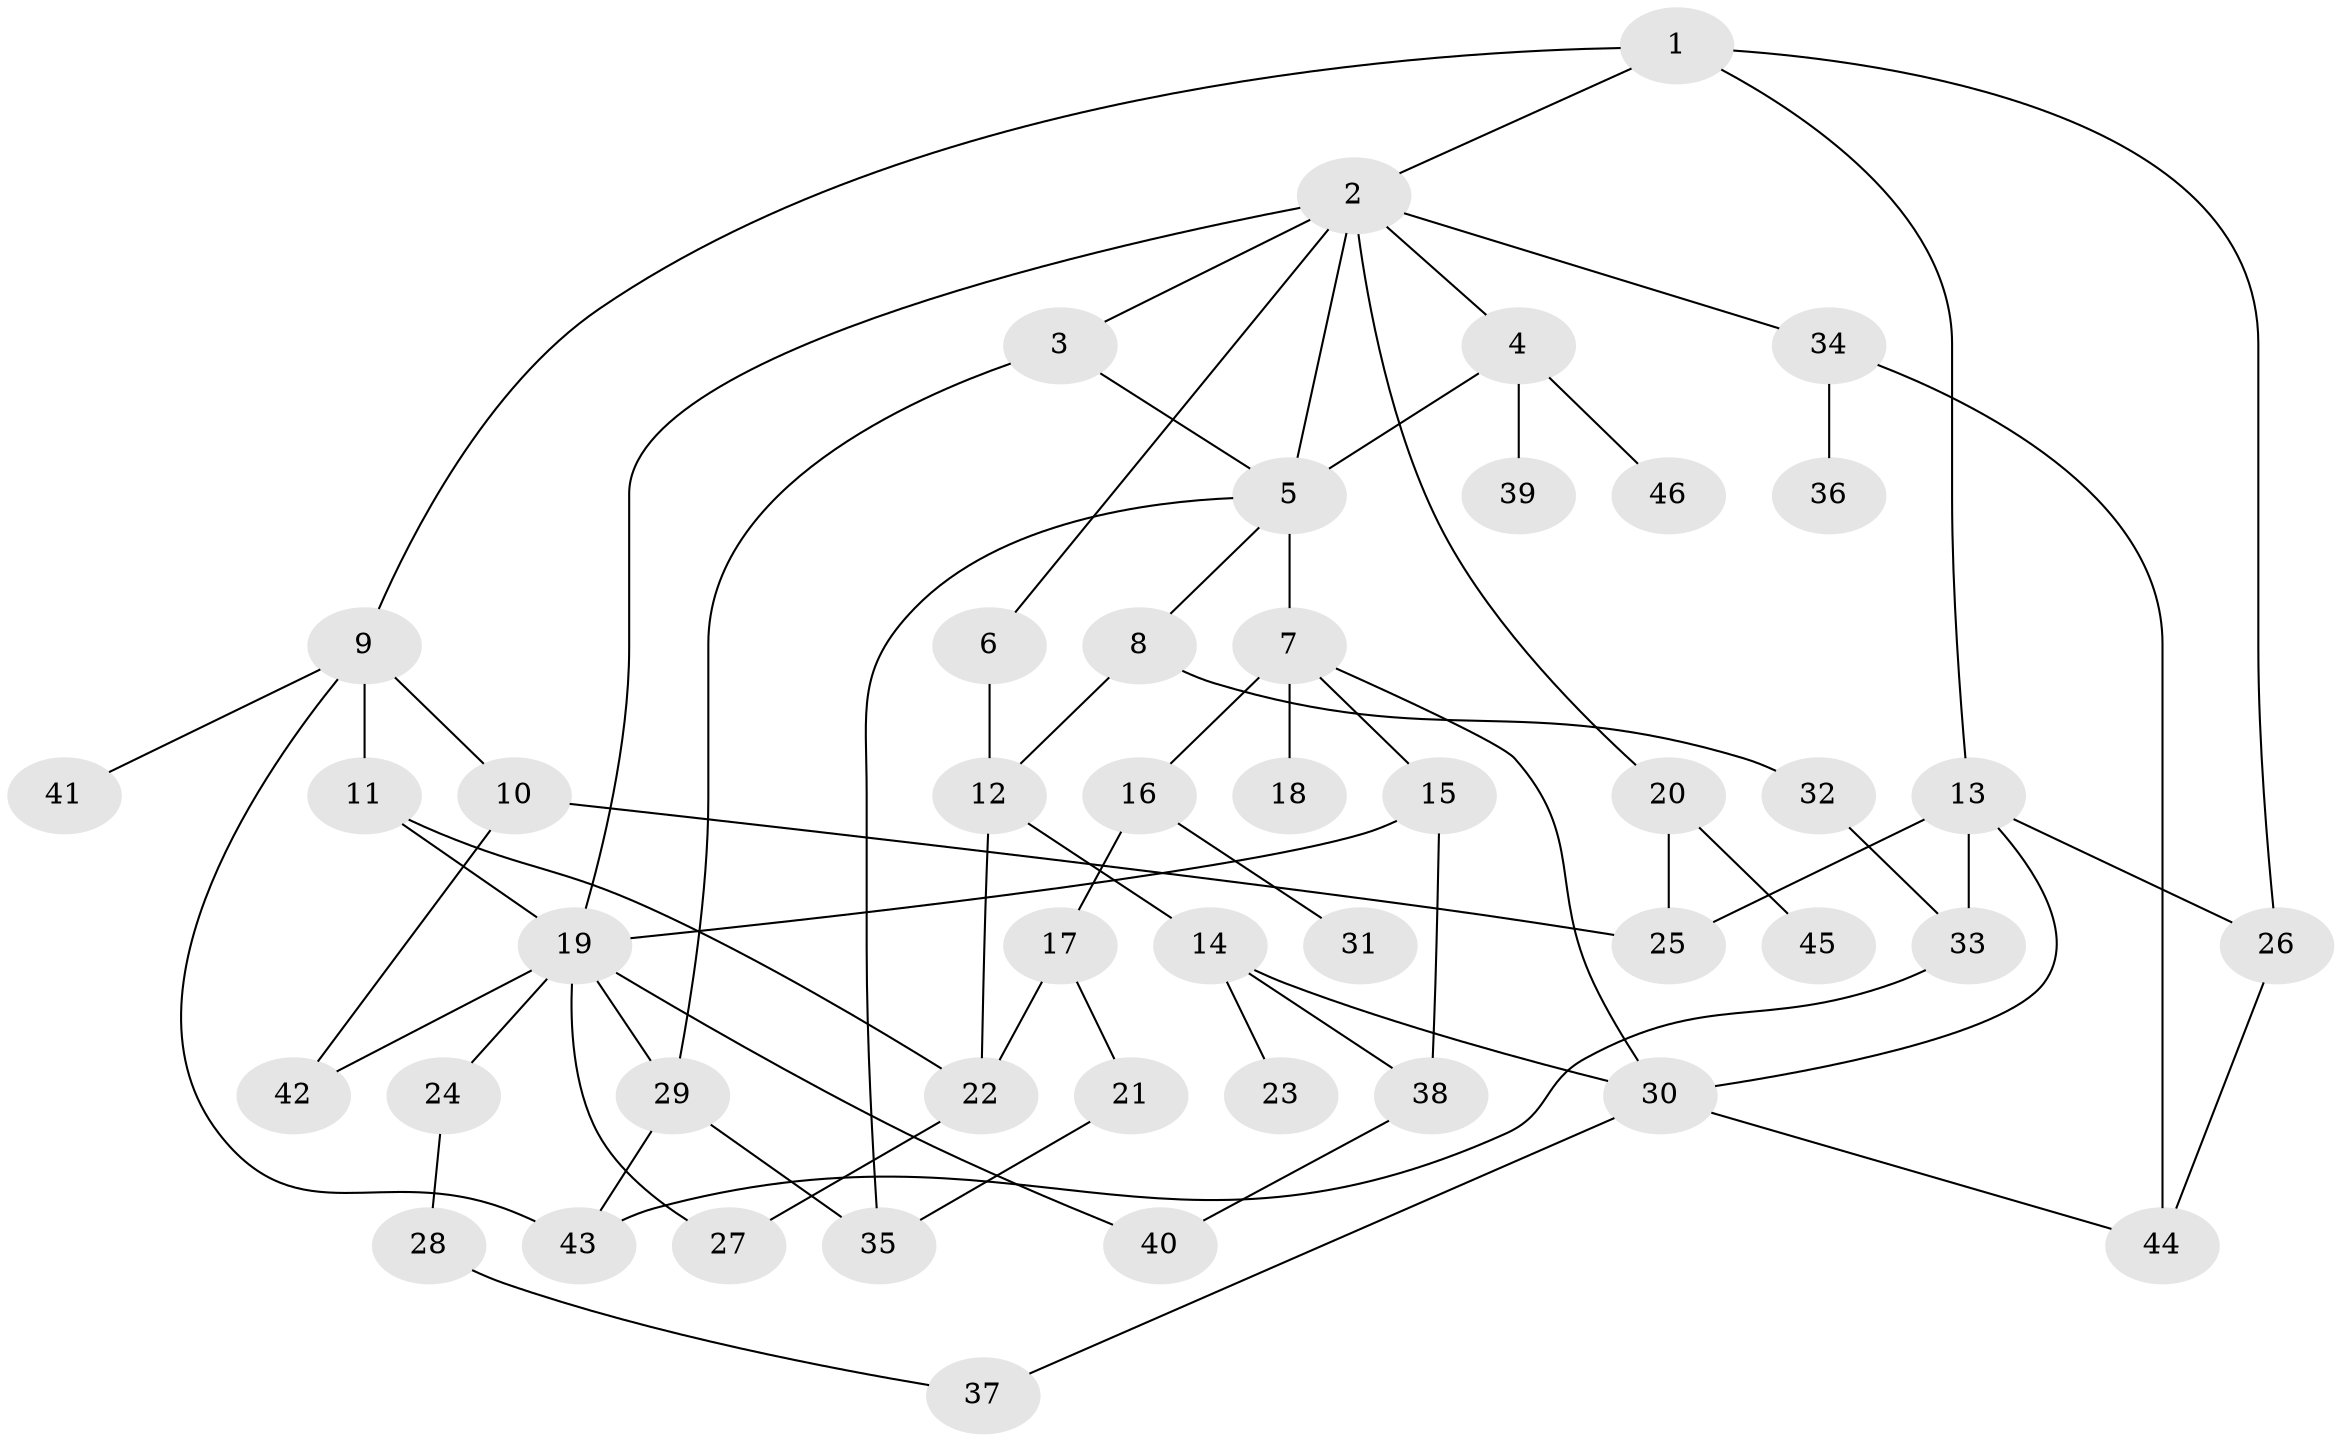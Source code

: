 // original degree distribution, {4: 0.15217391304347827, 8: 0.010869565217391304, 6: 0.03260869565217391, 2: 0.34782608695652173, 1: 0.21739130434782608, 5: 0.03260869565217391, 3: 0.20652173913043478}
// Generated by graph-tools (version 1.1) at 2025/34/03/09/25 02:34:16]
// undirected, 46 vertices, 70 edges
graph export_dot {
graph [start="1"]
  node [color=gray90,style=filled];
  1;
  2;
  3;
  4;
  5;
  6;
  7;
  8;
  9;
  10;
  11;
  12;
  13;
  14;
  15;
  16;
  17;
  18;
  19;
  20;
  21;
  22;
  23;
  24;
  25;
  26;
  27;
  28;
  29;
  30;
  31;
  32;
  33;
  34;
  35;
  36;
  37;
  38;
  39;
  40;
  41;
  42;
  43;
  44;
  45;
  46;
  1 -- 2 [weight=1.0];
  1 -- 9 [weight=1.0];
  1 -- 13 [weight=1.0];
  1 -- 26 [weight=1.0];
  2 -- 3 [weight=1.0];
  2 -- 4 [weight=1.0];
  2 -- 5 [weight=1.0];
  2 -- 6 [weight=1.0];
  2 -- 19 [weight=1.0];
  2 -- 20 [weight=1.0];
  2 -- 34 [weight=1.0];
  3 -- 5 [weight=1.0];
  3 -- 29 [weight=1.0];
  4 -- 5 [weight=1.0];
  4 -- 39 [weight=1.0];
  4 -- 46 [weight=1.0];
  5 -- 7 [weight=1.0];
  5 -- 8 [weight=1.0];
  5 -- 35 [weight=1.0];
  6 -- 12 [weight=1.0];
  7 -- 15 [weight=1.0];
  7 -- 16 [weight=1.0];
  7 -- 18 [weight=1.0];
  7 -- 30 [weight=1.0];
  8 -- 12 [weight=1.0];
  8 -- 32 [weight=1.0];
  9 -- 10 [weight=1.0];
  9 -- 11 [weight=1.0];
  9 -- 41 [weight=1.0];
  9 -- 43 [weight=1.0];
  10 -- 25 [weight=1.0];
  10 -- 42 [weight=1.0];
  11 -- 19 [weight=1.0];
  11 -- 22 [weight=1.0];
  12 -- 14 [weight=1.0];
  12 -- 22 [weight=1.0];
  13 -- 25 [weight=1.0];
  13 -- 26 [weight=1.0];
  13 -- 30 [weight=1.0];
  13 -- 33 [weight=2.0];
  14 -- 23 [weight=1.0];
  14 -- 30 [weight=1.0];
  14 -- 38 [weight=1.0];
  15 -- 19 [weight=1.0];
  15 -- 38 [weight=1.0];
  16 -- 17 [weight=1.0];
  16 -- 31 [weight=1.0];
  17 -- 21 [weight=1.0];
  17 -- 22 [weight=1.0];
  19 -- 24 [weight=1.0];
  19 -- 27 [weight=1.0];
  19 -- 29 [weight=1.0];
  19 -- 40 [weight=1.0];
  19 -- 42 [weight=1.0];
  20 -- 25 [weight=1.0];
  20 -- 45 [weight=1.0];
  21 -- 35 [weight=2.0];
  22 -- 27 [weight=1.0];
  24 -- 28 [weight=1.0];
  26 -- 44 [weight=1.0];
  28 -- 37 [weight=1.0];
  29 -- 35 [weight=4.0];
  29 -- 43 [weight=1.0];
  30 -- 37 [weight=1.0];
  30 -- 44 [weight=1.0];
  32 -- 33 [weight=1.0];
  33 -- 43 [weight=1.0];
  34 -- 36 [weight=1.0];
  34 -- 44 [weight=1.0];
  38 -- 40 [weight=1.0];
}
